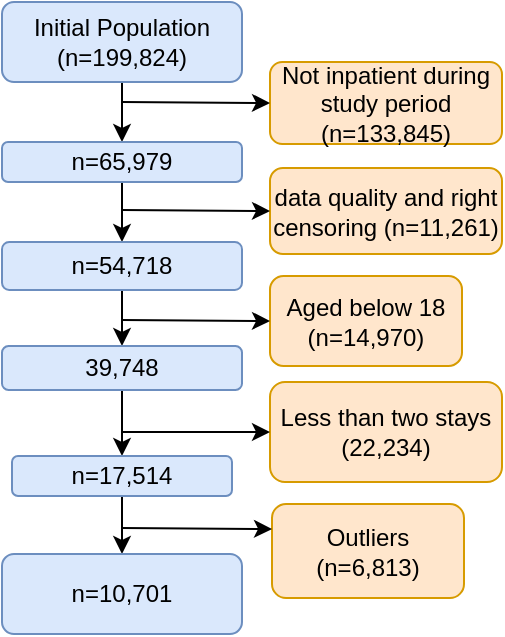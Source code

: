 <mxfile version="22.1.1" type="device">
  <diagram id="C5RBs43oDa-KdzZeNtuy" name="Page-1">
    <mxGraphModel dx="662" dy="384" grid="1" gridSize="10" guides="1" tooltips="1" connect="1" arrows="1" fold="1" page="1" pageScale="1" pageWidth="827" pageHeight="1169" math="0" shadow="0">
      <root>
        <mxCell id="WIyWlLk6GJQsqaUBKTNV-0" />
        <mxCell id="WIyWlLk6GJQsqaUBKTNV-1" parent="WIyWlLk6GJQsqaUBKTNV-0" />
        <mxCell id="SxjsUJneIP5L8-bCv14u-1" value="" style="edgeStyle=orthogonalEdgeStyle;rounded=0;orthogonalLoop=1;jettySize=auto;html=1;" parent="WIyWlLk6GJQsqaUBKTNV-1" source="WIyWlLk6GJQsqaUBKTNV-3" target="SxjsUJneIP5L8-bCv14u-0" edge="1">
          <mxGeometry relative="1" as="geometry" />
        </mxCell>
        <mxCell id="WIyWlLk6GJQsqaUBKTNV-3" value="Initial Population&lt;br&gt;(n=199,824)" style="rounded=1;whiteSpace=wrap;html=1;fontSize=12;glass=0;strokeWidth=1;shadow=0;fillColor=#dae8fc;strokeColor=#6c8ebf;" parent="WIyWlLk6GJQsqaUBKTNV-1" vertex="1">
          <mxGeometry x="160" y="90" width="120" height="40" as="geometry" />
        </mxCell>
        <mxCell id="SxjsUJneIP5L8-bCv14u-7" style="edgeStyle=orthogonalEdgeStyle;rounded=0;orthogonalLoop=1;jettySize=auto;html=1;exitX=0.5;exitY=1;exitDx=0;exitDy=0;entryX=0.5;entryY=0;entryDx=0;entryDy=0;" parent="WIyWlLk6GJQsqaUBKTNV-1" source="SxjsUJneIP5L8-bCv14u-0" target="SxjsUJneIP5L8-bCv14u-4" edge="1">
          <mxGeometry relative="1" as="geometry" />
        </mxCell>
        <mxCell id="SxjsUJneIP5L8-bCv14u-0" value="n=65,979" style="rounded=1;whiteSpace=wrap;html=1;fontSize=12;glass=0;strokeWidth=1;shadow=0;fillColor=#dae8fc;strokeColor=#6c8ebf;" parent="WIyWlLk6GJQsqaUBKTNV-1" vertex="1">
          <mxGeometry x="160" y="160" width="120" height="20" as="geometry" />
        </mxCell>
        <mxCell id="SxjsUJneIP5L8-bCv14u-2" value="Not inpatient during study period (n=133,845)" style="rounded=1;whiteSpace=wrap;html=1;fontSize=12;glass=0;strokeWidth=1;shadow=0;fillColor=#ffe6cc;strokeColor=#d79b00;" parent="WIyWlLk6GJQsqaUBKTNV-1" vertex="1">
          <mxGeometry x="294" y="120" width="116" height="41" as="geometry" />
        </mxCell>
        <mxCell id="SxjsUJneIP5L8-bCv14u-3" value="" style="endArrow=classic;html=1;rounded=0;entryX=0;entryY=0.5;entryDx=0;entryDy=0;" parent="WIyWlLk6GJQsqaUBKTNV-1" target="SxjsUJneIP5L8-bCv14u-2" edge="1">
          <mxGeometry width="50" height="50" relative="1" as="geometry">
            <mxPoint x="220" y="140" as="sourcePoint" />
            <mxPoint x="310" y="120" as="targetPoint" />
          </mxGeometry>
        </mxCell>
        <mxCell id="SxjsUJneIP5L8-bCv14u-17" style="edgeStyle=orthogonalEdgeStyle;rounded=0;orthogonalLoop=1;jettySize=auto;html=1;exitX=0.5;exitY=1;exitDx=0;exitDy=0;entryX=0.5;entryY=0;entryDx=0;entryDy=0;" parent="WIyWlLk6GJQsqaUBKTNV-1" source="SxjsUJneIP5L8-bCv14u-4" target="SxjsUJneIP5L8-bCv14u-8" edge="1">
          <mxGeometry relative="1" as="geometry" />
        </mxCell>
        <mxCell id="SxjsUJneIP5L8-bCv14u-4" value="n=54,718" style="rounded=1;whiteSpace=wrap;html=1;fontSize=12;glass=0;strokeWidth=1;shadow=0;fillColor=#dae8fc;strokeColor=#6c8ebf;" parent="WIyWlLk6GJQsqaUBKTNV-1" vertex="1">
          <mxGeometry x="160" y="210" width="120" height="24" as="geometry" />
        </mxCell>
        <mxCell id="SxjsUJneIP5L8-bCv14u-5" value="data quality and right censoring (n=11,261)" style="rounded=1;whiteSpace=wrap;html=1;fontSize=12;glass=0;strokeWidth=1;shadow=0;fillColor=#ffe6cc;strokeColor=#d79b00;" parent="WIyWlLk6GJQsqaUBKTNV-1" vertex="1">
          <mxGeometry x="294" y="173" width="116" height="43" as="geometry" />
        </mxCell>
        <mxCell id="SxjsUJneIP5L8-bCv14u-6" value="" style="endArrow=classic;html=1;rounded=0;entryX=0;entryY=0.5;entryDx=0;entryDy=0;" parent="WIyWlLk6GJQsqaUBKTNV-1" target="SxjsUJneIP5L8-bCv14u-5" edge="1">
          <mxGeometry width="50" height="50" relative="1" as="geometry">
            <mxPoint x="220" y="194" as="sourcePoint" />
            <mxPoint x="310" y="174" as="targetPoint" />
          </mxGeometry>
        </mxCell>
        <mxCell id="SxjsUJneIP5L8-bCv14u-18" style="edgeStyle=orthogonalEdgeStyle;rounded=0;orthogonalLoop=1;jettySize=auto;html=1;exitX=0.5;exitY=1;exitDx=0;exitDy=0;entryX=0.5;entryY=0;entryDx=0;entryDy=0;" parent="WIyWlLk6GJQsqaUBKTNV-1" source="SxjsUJneIP5L8-bCv14u-8" target="SxjsUJneIP5L8-bCv14u-11" edge="1">
          <mxGeometry relative="1" as="geometry" />
        </mxCell>
        <mxCell id="SxjsUJneIP5L8-bCv14u-8" value="&lt;div&gt;39,748&lt;/div&gt;" style="rounded=1;whiteSpace=wrap;html=1;fontSize=12;glass=0;strokeWidth=1;shadow=0;fillColor=#dae8fc;strokeColor=#6c8ebf;" parent="WIyWlLk6GJQsqaUBKTNV-1" vertex="1">
          <mxGeometry x="160" y="262" width="120" height="22" as="geometry" />
        </mxCell>
        <mxCell id="SxjsUJneIP5L8-bCv14u-9" value="Aged below 18&lt;br&gt;(n=14,970)" style="rounded=1;whiteSpace=wrap;html=1;fontSize=12;glass=0;strokeWidth=1;shadow=0;fillColor=#ffe6cc;strokeColor=#d79b00;" parent="WIyWlLk6GJQsqaUBKTNV-1" vertex="1">
          <mxGeometry x="294" y="227" width="96" height="45" as="geometry" />
        </mxCell>
        <mxCell id="SxjsUJneIP5L8-bCv14u-10" value="" style="endArrow=classic;html=1;rounded=0;entryX=0;entryY=0.5;entryDx=0;entryDy=0;" parent="WIyWlLk6GJQsqaUBKTNV-1" target="SxjsUJneIP5L8-bCv14u-9" edge="1">
          <mxGeometry width="50" height="50" relative="1" as="geometry">
            <mxPoint x="220" y="249" as="sourcePoint" />
            <mxPoint x="310" y="229" as="targetPoint" />
          </mxGeometry>
        </mxCell>
        <mxCell id="SxjsUJneIP5L8-bCv14u-19" style="edgeStyle=orthogonalEdgeStyle;rounded=0;orthogonalLoop=1;jettySize=auto;html=1;exitX=0.5;exitY=1;exitDx=0;exitDy=0;entryX=0.5;entryY=0;entryDx=0;entryDy=0;" parent="WIyWlLk6GJQsqaUBKTNV-1" source="SxjsUJneIP5L8-bCv14u-11" target="SxjsUJneIP5L8-bCv14u-14" edge="1">
          <mxGeometry relative="1" as="geometry" />
        </mxCell>
        <mxCell id="SxjsUJneIP5L8-bCv14u-11" value="&lt;div&gt;n=17,514&lt;/div&gt;" style="rounded=1;whiteSpace=wrap;html=1;fontSize=12;glass=0;strokeWidth=1;shadow=0;fillColor=#dae8fc;strokeColor=#6c8ebf;" parent="WIyWlLk6GJQsqaUBKTNV-1" vertex="1">
          <mxGeometry x="165" y="317" width="110" height="20" as="geometry" />
        </mxCell>
        <mxCell id="SxjsUJneIP5L8-bCv14u-12" value="Less than two stays&lt;br&gt;(22,234)" style="rounded=1;whiteSpace=wrap;html=1;fontSize=12;glass=0;strokeWidth=1;shadow=0;fillColor=#ffe6cc;strokeColor=#d79b00;" parent="WIyWlLk6GJQsqaUBKTNV-1" vertex="1">
          <mxGeometry x="294" y="280" width="116" height="50" as="geometry" />
        </mxCell>
        <mxCell id="SxjsUJneIP5L8-bCv14u-13" value="" style="endArrow=classic;html=1;rounded=0;entryX=0;entryY=0.5;entryDx=0;entryDy=0;" parent="WIyWlLk6GJQsqaUBKTNV-1" target="SxjsUJneIP5L8-bCv14u-12" edge="1">
          <mxGeometry width="50" height="50" relative="1" as="geometry">
            <mxPoint x="220" y="305" as="sourcePoint" />
            <mxPoint x="310" y="325" as="targetPoint" />
          </mxGeometry>
        </mxCell>
        <mxCell id="SxjsUJneIP5L8-bCv14u-14" value="n=10,701" style="rounded=1;whiteSpace=wrap;html=1;fontSize=12;glass=0;strokeWidth=1;shadow=0;fillColor=#dae8fc;strokeColor=#6c8ebf;" parent="WIyWlLk6GJQsqaUBKTNV-1" vertex="1">
          <mxGeometry x="160" y="366" width="120" height="40" as="geometry" />
        </mxCell>
        <mxCell id="SxjsUJneIP5L8-bCv14u-15" value="Outliers&lt;br&gt;(n=6,813)" style="rounded=1;whiteSpace=wrap;html=1;fontSize=12;glass=0;strokeWidth=1;shadow=0;fillColor=#ffe6cc;strokeColor=#d79b00;" parent="WIyWlLk6GJQsqaUBKTNV-1" vertex="1">
          <mxGeometry x="295" y="341" width="96" height="47" as="geometry" />
        </mxCell>
        <mxCell id="SxjsUJneIP5L8-bCv14u-16" value="" style="endArrow=classic;html=1;rounded=0;entryX=0;entryY=0.5;entryDx=0;entryDy=0;" parent="WIyWlLk6GJQsqaUBKTNV-1" edge="1">
          <mxGeometry width="50" height="50" relative="1" as="geometry">
            <mxPoint x="220" y="353" as="sourcePoint" />
            <mxPoint x="295" y="353.5" as="targetPoint" />
          </mxGeometry>
        </mxCell>
      </root>
    </mxGraphModel>
  </diagram>
</mxfile>
